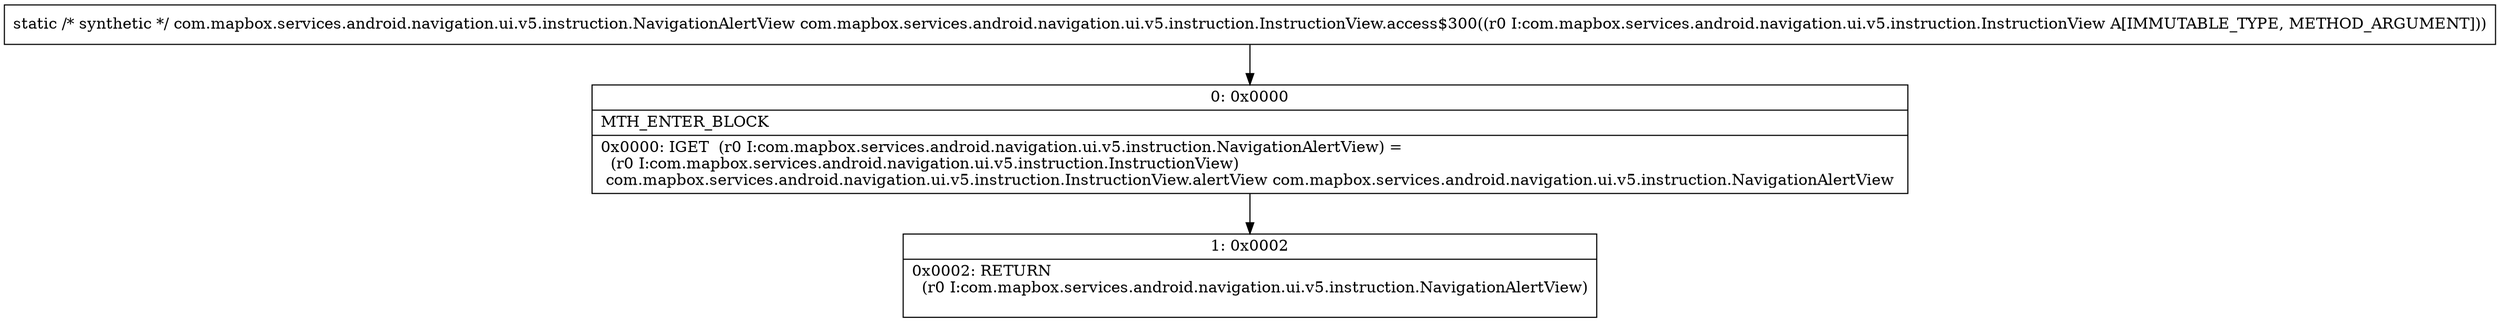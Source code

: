 digraph "CFG forcom.mapbox.services.android.navigation.ui.v5.instruction.InstructionView.access$300(Lcom\/mapbox\/services\/android\/navigation\/ui\/v5\/instruction\/InstructionView;)Lcom\/mapbox\/services\/android\/navigation\/ui\/v5\/instruction\/NavigationAlertView;" {
Node_0 [shape=record,label="{0\:\ 0x0000|MTH_ENTER_BLOCK\l|0x0000: IGET  (r0 I:com.mapbox.services.android.navigation.ui.v5.instruction.NavigationAlertView) = \l  (r0 I:com.mapbox.services.android.navigation.ui.v5.instruction.InstructionView)\l com.mapbox.services.android.navigation.ui.v5.instruction.InstructionView.alertView com.mapbox.services.android.navigation.ui.v5.instruction.NavigationAlertView \l}"];
Node_1 [shape=record,label="{1\:\ 0x0002|0x0002: RETURN  \l  (r0 I:com.mapbox.services.android.navigation.ui.v5.instruction.NavigationAlertView)\l \l}"];
MethodNode[shape=record,label="{static \/* synthetic *\/ com.mapbox.services.android.navigation.ui.v5.instruction.NavigationAlertView com.mapbox.services.android.navigation.ui.v5.instruction.InstructionView.access$300((r0 I:com.mapbox.services.android.navigation.ui.v5.instruction.InstructionView A[IMMUTABLE_TYPE, METHOD_ARGUMENT])) }"];
MethodNode -> Node_0;
Node_0 -> Node_1;
}


